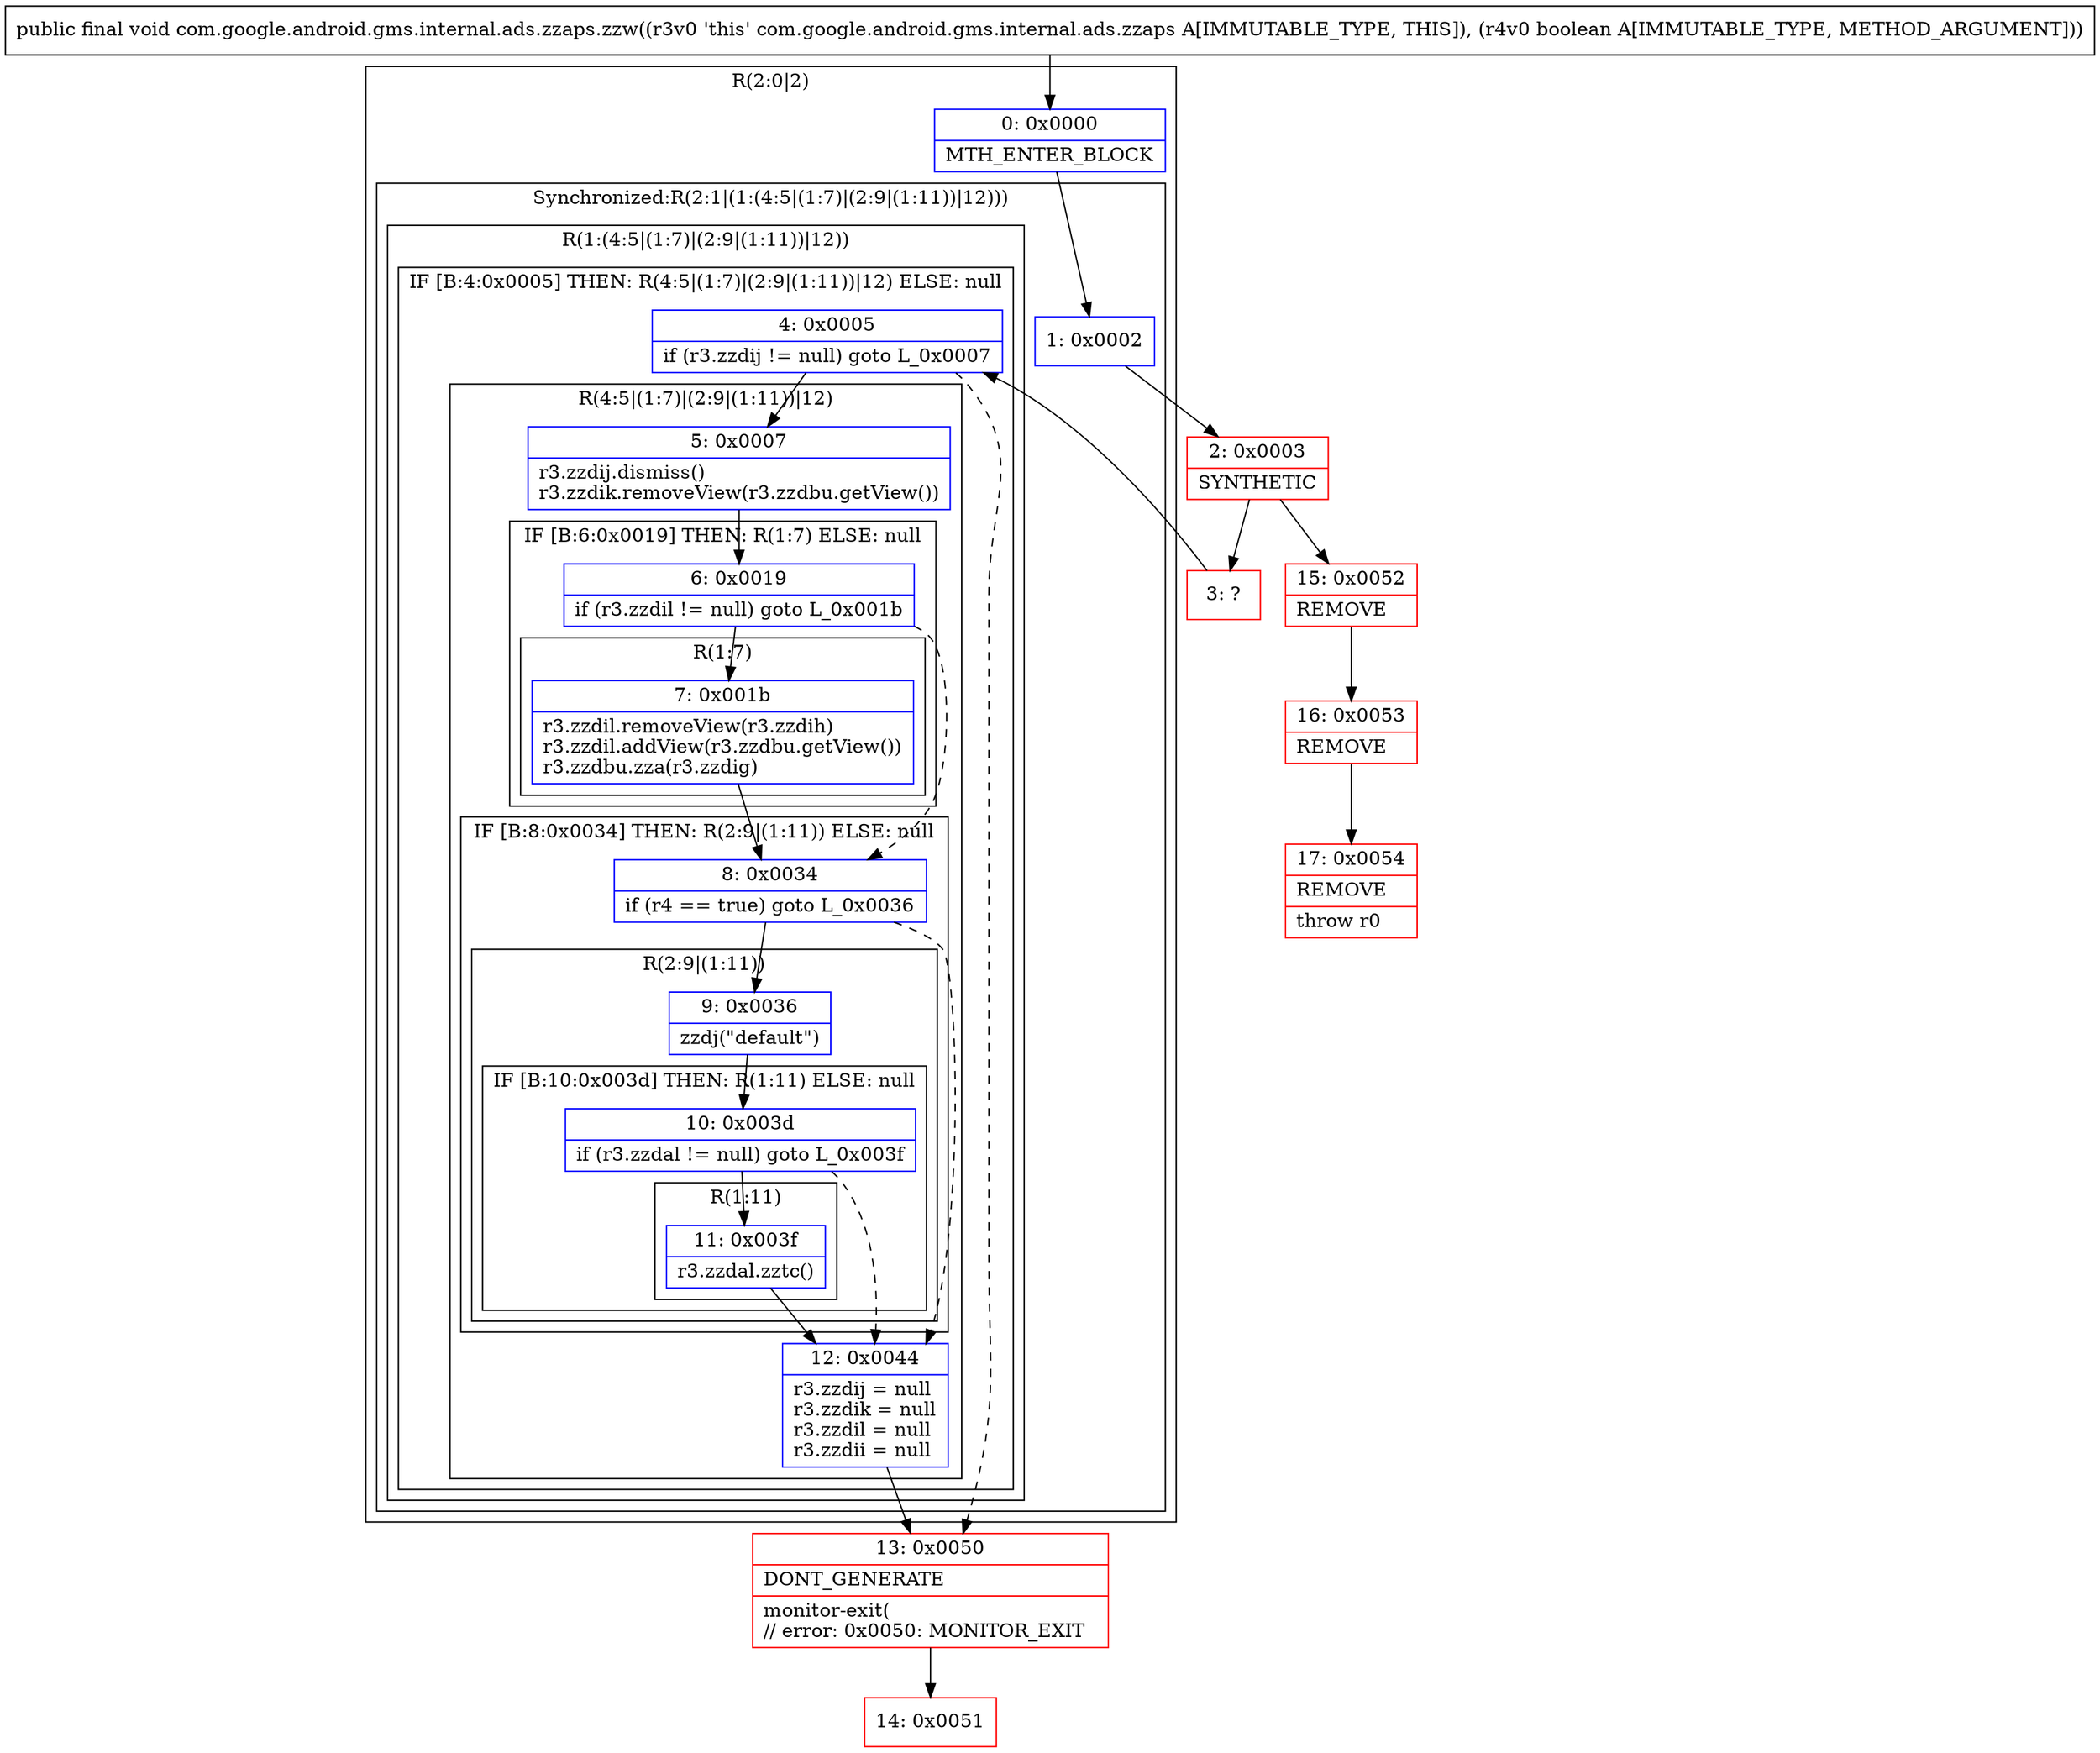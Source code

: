 digraph "CFG forcom.google.android.gms.internal.ads.zzaps.zzw(Z)V" {
subgraph cluster_Region_1785746556 {
label = "R(2:0|2)";
node [shape=record,color=blue];
Node_0 [shape=record,label="{0\:\ 0x0000|MTH_ENTER_BLOCK\l}"];
subgraph cluster_SynchronizedRegion_598936513 {
label = "Synchronized:R(2:1|(1:(4:5|(1:7)|(2:9|(1:11))|12)))";
node [shape=record,color=blue];
Node_1 [shape=record,label="{1\:\ 0x0002}"];
subgraph cluster_Region_720902984 {
label = "R(1:(4:5|(1:7)|(2:9|(1:11))|12))";
node [shape=record,color=blue];
subgraph cluster_IfRegion_1638625518 {
label = "IF [B:4:0x0005] THEN: R(4:5|(1:7)|(2:9|(1:11))|12) ELSE: null";
node [shape=record,color=blue];
Node_4 [shape=record,label="{4\:\ 0x0005|if (r3.zzdij != null) goto L_0x0007\l}"];
subgraph cluster_Region_152050451 {
label = "R(4:5|(1:7)|(2:9|(1:11))|12)";
node [shape=record,color=blue];
Node_5 [shape=record,label="{5\:\ 0x0007|r3.zzdij.dismiss()\lr3.zzdik.removeView(r3.zzdbu.getView())\l}"];
subgraph cluster_IfRegion_843511027 {
label = "IF [B:6:0x0019] THEN: R(1:7) ELSE: null";
node [shape=record,color=blue];
Node_6 [shape=record,label="{6\:\ 0x0019|if (r3.zzdil != null) goto L_0x001b\l}"];
subgraph cluster_Region_1477352360 {
label = "R(1:7)";
node [shape=record,color=blue];
Node_7 [shape=record,label="{7\:\ 0x001b|r3.zzdil.removeView(r3.zzdih)\lr3.zzdil.addView(r3.zzdbu.getView())\lr3.zzdbu.zza(r3.zzdig)\l}"];
}
}
subgraph cluster_IfRegion_1645784135 {
label = "IF [B:8:0x0034] THEN: R(2:9|(1:11)) ELSE: null";
node [shape=record,color=blue];
Node_8 [shape=record,label="{8\:\ 0x0034|if (r4 == true) goto L_0x0036\l}"];
subgraph cluster_Region_1801059220 {
label = "R(2:9|(1:11))";
node [shape=record,color=blue];
Node_9 [shape=record,label="{9\:\ 0x0036|zzdj(\"default\")\l}"];
subgraph cluster_IfRegion_1849523040 {
label = "IF [B:10:0x003d] THEN: R(1:11) ELSE: null";
node [shape=record,color=blue];
Node_10 [shape=record,label="{10\:\ 0x003d|if (r3.zzdal != null) goto L_0x003f\l}"];
subgraph cluster_Region_1111650004 {
label = "R(1:11)";
node [shape=record,color=blue];
Node_11 [shape=record,label="{11\:\ 0x003f|r3.zzdal.zztc()\l}"];
}
}
}
}
Node_12 [shape=record,label="{12\:\ 0x0044|r3.zzdij = null\lr3.zzdik = null\lr3.zzdil = null\lr3.zzdii = null\l}"];
}
}
}
}
}
Node_2 [shape=record,color=red,label="{2\:\ 0x0003|SYNTHETIC\l}"];
Node_3 [shape=record,color=red,label="{3\:\ ?}"];
Node_13 [shape=record,color=red,label="{13\:\ 0x0050|DONT_GENERATE\l|monitor\-exit(\l\/\/ error: 0x0050: MONITOR_EXIT  \l}"];
Node_14 [shape=record,color=red,label="{14\:\ 0x0051}"];
Node_15 [shape=record,color=red,label="{15\:\ 0x0052|REMOVE\l}"];
Node_16 [shape=record,color=red,label="{16\:\ 0x0053|REMOVE\l}"];
Node_17 [shape=record,color=red,label="{17\:\ 0x0054|REMOVE\l|throw r0\l}"];
MethodNode[shape=record,label="{public final void com.google.android.gms.internal.ads.zzaps.zzw((r3v0 'this' com.google.android.gms.internal.ads.zzaps A[IMMUTABLE_TYPE, THIS]), (r4v0 boolean A[IMMUTABLE_TYPE, METHOD_ARGUMENT])) }"];
MethodNode -> Node_0;
Node_0 -> Node_1;
Node_1 -> Node_2;
Node_4 -> Node_5;
Node_4 -> Node_13[style=dashed];
Node_5 -> Node_6;
Node_6 -> Node_7;
Node_6 -> Node_8[style=dashed];
Node_7 -> Node_8;
Node_8 -> Node_9;
Node_8 -> Node_12[style=dashed];
Node_9 -> Node_10;
Node_10 -> Node_11;
Node_10 -> Node_12[style=dashed];
Node_11 -> Node_12;
Node_12 -> Node_13;
Node_2 -> Node_3;
Node_2 -> Node_15;
Node_3 -> Node_4;
Node_13 -> Node_14;
Node_15 -> Node_16;
Node_16 -> Node_17;
}

